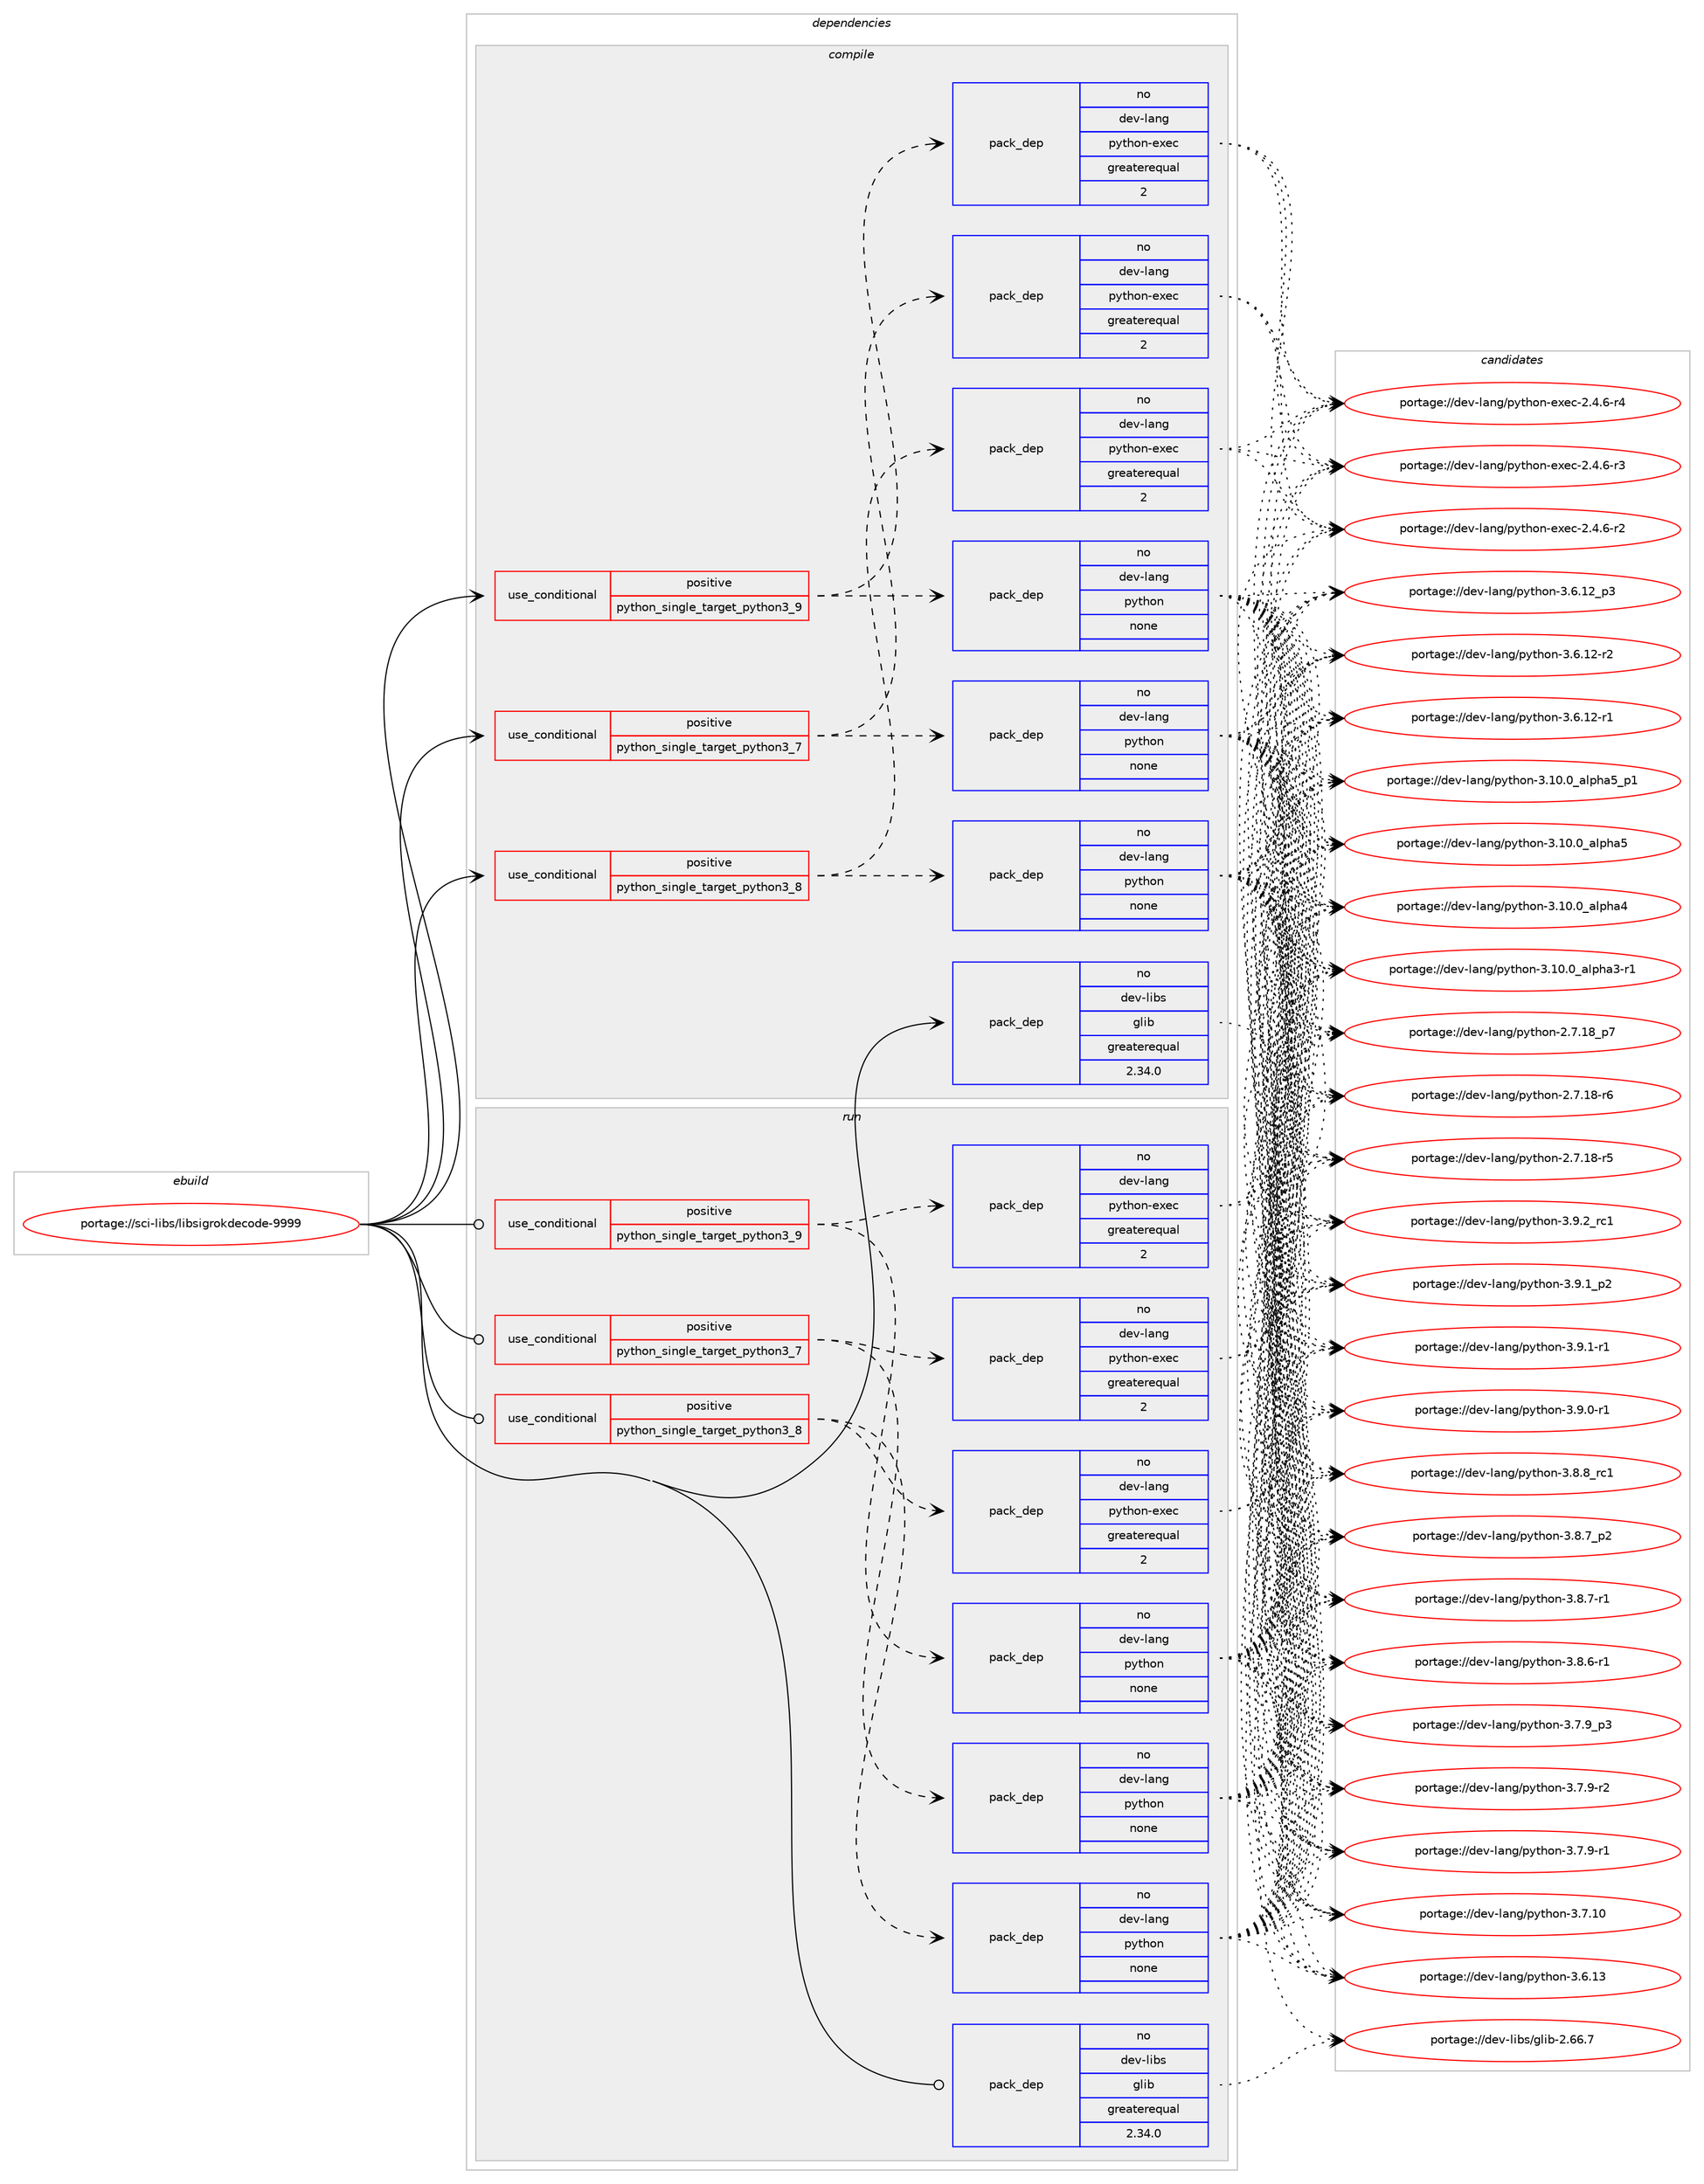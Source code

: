 digraph prolog {

# *************
# Graph options
# *************

newrank=true;
concentrate=true;
compound=true;
graph [rankdir=LR,fontname=Helvetica,fontsize=10,ranksep=1.5];#, ranksep=2.5, nodesep=0.2];
edge  [arrowhead=vee];
node  [fontname=Helvetica,fontsize=10];

# **********
# The ebuild
# **********

subgraph cluster_leftcol {
color=gray;
rank=same;
label=<<i>ebuild</i>>;
id [label="portage://sci-libs/libsigrokdecode-9999", color=red, width=4, href="../sci-libs/libsigrokdecode-9999.svg"];
}

# ****************
# The dependencies
# ****************

subgraph cluster_midcol {
color=gray;
label=<<i>dependencies</i>>;
subgraph cluster_compile {
fillcolor="#eeeeee";
style=filled;
label=<<i>compile</i>>;
subgraph cond2497 {
dependency9117 [label=<<TABLE BORDER="0" CELLBORDER="1" CELLSPACING="0" CELLPADDING="4"><TR><TD ROWSPAN="3" CELLPADDING="10">use_conditional</TD></TR><TR><TD>positive</TD></TR><TR><TD>python_single_target_python3_7</TD></TR></TABLE>>, shape=none, color=red];
subgraph pack6534 {
dependency9118 [label=<<TABLE BORDER="0" CELLBORDER="1" CELLSPACING="0" CELLPADDING="4" WIDTH="220"><TR><TD ROWSPAN="6" CELLPADDING="30">pack_dep</TD></TR><TR><TD WIDTH="110">no</TD></TR><TR><TD>dev-lang</TD></TR><TR><TD>python</TD></TR><TR><TD>none</TD></TR><TR><TD></TD></TR></TABLE>>, shape=none, color=blue];
}
dependency9117:e -> dependency9118:w [weight=20,style="dashed",arrowhead="vee"];
subgraph pack6535 {
dependency9119 [label=<<TABLE BORDER="0" CELLBORDER="1" CELLSPACING="0" CELLPADDING="4" WIDTH="220"><TR><TD ROWSPAN="6" CELLPADDING="30">pack_dep</TD></TR><TR><TD WIDTH="110">no</TD></TR><TR><TD>dev-lang</TD></TR><TR><TD>python-exec</TD></TR><TR><TD>greaterequal</TD></TR><TR><TD>2</TD></TR></TABLE>>, shape=none, color=blue];
}
dependency9117:e -> dependency9119:w [weight=20,style="dashed",arrowhead="vee"];
}
id:e -> dependency9117:w [weight=20,style="solid",arrowhead="vee"];
subgraph cond2498 {
dependency9120 [label=<<TABLE BORDER="0" CELLBORDER="1" CELLSPACING="0" CELLPADDING="4"><TR><TD ROWSPAN="3" CELLPADDING="10">use_conditional</TD></TR><TR><TD>positive</TD></TR><TR><TD>python_single_target_python3_8</TD></TR></TABLE>>, shape=none, color=red];
subgraph pack6536 {
dependency9121 [label=<<TABLE BORDER="0" CELLBORDER="1" CELLSPACING="0" CELLPADDING="4" WIDTH="220"><TR><TD ROWSPAN="6" CELLPADDING="30">pack_dep</TD></TR><TR><TD WIDTH="110">no</TD></TR><TR><TD>dev-lang</TD></TR><TR><TD>python</TD></TR><TR><TD>none</TD></TR><TR><TD></TD></TR></TABLE>>, shape=none, color=blue];
}
dependency9120:e -> dependency9121:w [weight=20,style="dashed",arrowhead="vee"];
subgraph pack6537 {
dependency9122 [label=<<TABLE BORDER="0" CELLBORDER="1" CELLSPACING="0" CELLPADDING="4" WIDTH="220"><TR><TD ROWSPAN="6" CELLPADDING="30">pack_dep</TD></TR><TR><TD WIDTH="110">no</TD></TR><TR><TD>dev-lang</TD></TR><TR><TD>python-exec</TD></TR><TR><TD>greaterequal</TD></TR><TR><TD>2</TD></TR></TABLE>>, shape=none, color=blue];
}
dependency9120:e -> dependency9122:w [weight=20,style="dashed",arrowhead="vee"];
}
id:e -> dependency9120:w [weight=20,style="solid",arrowhead="vee"];
subgraph cond2499 {
dependency9123 [label=<<TABLE BORDER="0" CELLBORDER="1" CELLSPACING="0" CELLPADDING="4"><TR><TD ROWSPAN="3" CELLPADDING="10">use_conditional</TD></TR><TR><TD>positive</TD></TR><TR><TD>python_single_target_python3_9</TD></TR></TABLE>>, shape=none, color=red];
subgraph pack6538 {
dependency9124 [label=<<TABLE BORDER="0" CELLBORDER="1" CELLSPACING="0" CELLPADDING="4" WIDTH="220"><TR><TD ROWSPAN="6" CELLPADDING="30">pack_dep</TD></TR><TR><TD WIDTH="110">no</TD></TR><TR><TD>dev-lang</TD></TR><TR><TD>python</TD></TR><TR><TD>none</TD></TR><TR><TD></TD></TR></TABLE>>, shape=none, color=blue];
}
dependency9123:e -> dependency9124:w [weight=20,style="dashed",arrowhead="vee"];
subgraph pack6539 {
dependency9125 [label=<<TABLE BORDER="0" CELLBORDER="1" CELLSPACING="0" CELLPADDING="4" WIDTH="220"><TR><TD ROWSPAN="6" CELLPADDING="30">pack_dep</TD></TR><TR><TD WIDTH="110">no</TD></TR><TR><TD>dev-lang</TD></TR><TR><TD>python-exec</TD></TR><TR><TD>greaterequal</TD></TR><TR><TD>2</TD></TR></TABLE>>, shape=none, color=blue];
}
dependency9123:e -> dependency9125:w [weight=20,style="dashed",arrowhead="vee"];
}
id:e -> dependency9123:w [weight=20,style="solid",arrowhead="vee"];
subgraph pack6540 {
dependency9126 [label=<<TABLE BORDER="0" CELLBORDER="1" CELLSPACING="0" CELLPADDING="4" WIDTH="220"><TR><TD ROWSPAN="6" CELLPADDING="30">pack_dep</TD></TR><TR><TD WIDTH="110">no</TD></TR><TR><TD>dev-libs</TD></TR><TR><TD>glib</TD></TR><TR><TD>greaterequal</TD></TR><TR><TD>2.34.0</TD></TR></TABLE>>, shape=none, color=blue];
}
id:e -> dependency9126:w [weight=20,style="solid",arrowhead="vee"];
}
subgraph cluster_compileandrun {
fillcolor="#eeeeee";
style=filled;
label=<<i>compile and run</i>>;
}
subgraph cluster_run {
fillcolor="#eeeeee";
style=filled;
label=<<i>run</i>>;
subgraph cond2500 {
dependency9127 [label=<<TABLE BORDER="0" CELLBORDER="1" CELLSPACING="0" CELLPADDING="4"><TR><TD ROWSPAN="3" CELLPADDING="10">use_conditional</TD></TR><TR><TD>positive</TD></TR><TR><TD>python_single_target_python3_7</TD></TR></TABLE>>, shape=none, color=red];
subgraph pack6541 {
dependency9128 [label=<<TABLE BORDER="0" CELLBORDER="1" CELLSPACING="0" CELLPADDING="4" WIDTH="220"><TR><TD ROWSPAN="6" CELLPADDING="30">pack_dep</TD></TR><TR><TD WIDTH="110">no</TD></TR><TR><TD>dev-lang</TD></TR><TR><TD>python</TD></TR><TR><TD>none</TD></TR><TR><TD></TD></TR></TABLE>>, shape=none, color=blue];
}
dependency9127:e -> dependency9128:w [weight=20,style="dashed",arrowhead="vee"];
subgraph pack6542 {
dependency9129 [label=<<TABLE BORDER="0" CELLBORDER="1" CELLSPACING="0" CELLPADDING="4" WIDTH="220"><TR><TD ROWSPAN="6" CELLPADDING="30">pack_dep</TD></TR><TR><TD WIDTH="110">no</TD></TR><TR><TD>dev-lang</TD></TR><TR><TD>python-exec</TD></TR><TR><TD>greaterequal</TD></TR><TR><TD>2</TD></TR></TABLE>>, shape=none, color=blue];
}
dependency9127:e -> dependency9129:w [weight=20,style="dashed",arrowhead="vee"];
}
id:e -> dependency9127:w [weight=20,style="solid",arrowhead="odot"];
subgraph cond2501 {
dependency9130 [label=<<TABLE BORDER="0" CELLBORDER="1" CELLSPACING="0" CELLPADDING="4"><TR><TD ROWSPAN="3" CELLPADDING="10">use_conditional</TD></TR><TR><TD>positive</TD></TR><TR><TD>python_single_target_python3_8</TD></TR></TABLE>>, shape=none, color=red];
subgraph pack6543 {
dependency9131 [label=<<TABLE BORDER="0" CELLBORDER="1" CELLSPACING="0" CELLPADDING="4" WIDTH="220"><TR><TD ROWSPAN="6" CELLPADDING="30">pack_dep</TD></TR><TR><TD WIDTH="110">no</TD></TR><TR><TD>dev-lang</TD></TR><TR><TD>python</TD></TR><TR><TD>none</TD></TR><TR><TD></TD></TR></TABLE>>, shape=none, color=blue];
}
dependency9130:e -> dependency9131:w [weight=20,style="dashed",arrowhead="vee"];
subgraph pack6544 {
dependency9132 [label=<<TABLE BORDER="0" CELLBORDER="1" CELLSPACING="0" CELLPADDING="4" WIDTH="220"><TR><TD ROWSPAN="6" CELLPADDING="30">pack_dep</TD></TR><TR><TD WIDTH="110">no</TD></TR><TR><TD>dev-lang</TD></TR><TR><TD>python-exec</TD></TR><TR><TD>greaterequal</TD></TR><TR><TD>2</TD></TR></TABLE>>, shape=none, color=blue];
}
dependency9130:e -> dependency9132:w [weight=20,style="dashed",arrowhead="vee"];
}
id:e -> dependency9130:w [weight=20,style="solid",arrowhead="odot"];
subgraph cond2502 {
dependency9133 [label=<<TABLE BORDER="0" CELLBORDER="1" CELLSPACING="0" CELLPADDING="4"><TR><TD ROWSPAN="3" CELLPADDING="10">use_conditional</TD></TR><TR><TD>positive</TD></TR><TR><TD>python_single_target_python3_9</TD></TR></TABLE>>, shape=none, color=red];
subgraph pack6545 {
dependency9134 [label=<<TABLE BORDER="0" CELLBORDER="1" CELLSPACING="0" CELLPADDING="4" WIDTH="220"><TR><TD ROWSPAN="6" CELLPADDING="30">pack_dep</TD></TR><TR><TD WIDTH="110">no</TD></TR><TR><TD>dev-lang</TD></TR><TR><TD>python</TD></TR><TR><TD>none</TD></TR><TR><TD></TD></TR></TABLE>>, shape=none, color=blue];
}
dependency9133:e -> dependency9134:w [weight=20,style="dashed",arrowhead="vee"];
subgraph pack6546 {
dependency9135 [label=<<TABLE BORDER="0" CELLBORDER="1" CELLSPACING="0" CELLPADDING="4" WIDTH="220"><TR><TD ROWSPAN="6" CELLPADDING="30">pack_dep</TD></TR><TR><TD WIDTH="110">no</TD></TR><TR><TD>dev-lang</TD></TR><TR><TD>python-exec</TD></TR><TR><TD>greaterequal</TD></TR><TR><TD>2</TD></TR></TABLE>>, shape=none, color=blue];
}
dependency9133:e -> dependency9135:w [weight=20,style="dashed",arrowhead="vee"];
}
id:e -> dependency9133:w [weight=20,style="solid",arrowhead="odot"];
subgraph pack6547 {
dependency9136 [label=<<TABLE BORDER="0" CELLBORDER="1" CELLSPACING="0" CELLPADDING="4" WIDTH="220"><TR><TD ROWSPAN="6" CELLPADDING="30">pack_dep</TD></TR><TR><TD WIDTH="110">no</TD></TR><TR><TD>dev-libs</TD></TR><TR><TD>glib</TD></TR><TR><TD>greaterequal</TD></TR><TR><TD>2.34.0</TD></TR></TABLE>>, shape=none, color=blue];
}
id:e -> dependency9136:w [weight=20,style="solid",arrowhead="odot"];
}
}

# **************
# The candidates
# **************

subgraph cluster_choices {
rank=same;
color=gray;
label=<<i>candidates</i>>;

subgraph choice6534 {
color=black;
nodesep=1;
choice100101118451089711010347112121116104111110455146574650951149949 [label="portage://dev-lang/python-3.9.2_rc1", color=red, width=4,href="../dev-lang/python-3.9.2_rc1.svg"];
choice1001011184510897110103471121211161041111104551465746499511250 [label="portage://dev-lang/python-3.9.1_p2", color=red, width=4,href="../dev-lang/python-3.9.1_p2.svg"];
choice1001011184510897110103471121211161041111104551465746494511449 [label="portage://dev-lang/python-3.9.1-r1", color=red, width=4,href="../dev-lang/python-3.9.1-r1.svg"];
choice1001011184510897110103471121211161041111104551465746484511449 [label="portage://dev-lang/python-3.9.0-r1", color=red, width=4,href="../dev-lang/python-3.9.0-r1.svg"];
choice100101118451089711010347112121116104111110455146564656951149949 [label="portage://dev-lang/python-3.8.8_rc1", color=red, width=4,href="../dev-lang/python-3.8.8_rc1.svg"];
choice1001011184510897110103471121211161041111104551465646559511250 [label="portage://dev-lang/python-3.8.7_p2", color=red, width=4,href="../dev-lang/python-3.8.7_p2.svg"];
choice1001011184510897110103471121211161041111104551465646554511449 [label="portage://dev-lang/python-3.8.7-r1", color=red, width=4,href="../dev-lang/python-3.8.7-r1.svg"];
choice1001011184510897110103471121211161041111104551465646544511449 [label="portage://dev-lang/python-3.8.6-r1", color=red, width=4,href="../dev-lang/python-3.8.6-r1.svg"];
choice1001011184510897110103471121211161041111104551465546579511251 [label="portage://dev-lang/python-3.7.9_p3", color=red, width=4,href="../dev-lang/python-3.7.9_p3.svg"];
choice1001011184510897110103471121211161041111104551465546574511450 [label="portage://dev-lang/python-3.7.9-r2", color=red, width=4,href="../dev-lang/python-3.7.9-r2.svg"];
choice1001011184510897110103471121211161041111104551465546574511449 [label="portage://dev-lang/python-3.7.9-r1", color=red, width=4,href="../dev-lang/python-3.7.9-r1.svg"];
choice10010111845108971101034711212111610411111045514655464948 [label="portage://dev-lang/python-3.7.10", color=red, width=4,href="../dev-lang/python-3.7.10.svg"];
choice10010111845108971101034711212111610411111045514654464951 [label="portage://dev-lang/python-3.6.13", color=red, width=4,href="../dev-lang/python-3.6.13.svg"];
choice100101118451089711010347112121116104111110455146544649509511251 [label="portage://dev-lang/python-3.6.12_p3", color=red, width=4,href="../dev-lang/python-3.6.12_p3.svg"];
choice100101118451089711010347112121116104111110455146544649504511450 [label="portage://dev-lang/python-3.6.12-r2", color=red, width=4,href="../dev-lang/python-3.6.12-r2.svg"];
choice100101118451089711010347112121116104111110455146544649504511449 [label="portage://dev-lang/python-3.6.12-r1", color=red, width=4,href="../dev-lang/python-3.6.12-r1.svg"];
choice10010111845108971101034711212111610411111045514649484648959710811210497539511249 [label="portage://dev-lang/python-3.10.0_alpha5_p1", color=red, width=4,href="../dev-lang/python-3.10.0_alpha5_p1.svg"];
choice1001011184510897110103471121211161041111104551464948464895971081121049753 [label="portage://dev-lang/python-3.10.0_alpha5", color=red, width=4,href="../dev-lang/python-3.10.0_alpha5.svg"];
choice1001011184510897110103471121211161041111104551464948464895971081121049752 [label="portage://dev-lang/python-3.10.0_alpha4", color=red, width=4,href="../dev-lang/python-3.10.0_alpha4.svg"];
choice10010111845108971101034711212111610411111045514649484648959710811210497514511449 [label="portage://dev-lang/python-3.10.0_alpha3-r1", color=red, width=4,href="../dev-lang/python-3.10.0_alpha3-r1.svg"];
choice100101118451089711010347112121116104111110455046554649569511255 [label="portage://dev-lang/python-2.7.18_p7", color=red, width=4,href="../dev-lang/python-2.7.18_p7.svg"];
choice100101118451089711010347112121116104111110455046554649564511454 [label="portage://dev-lang/python-2.7.18-r6", color=red, width=4,href="../dev-lang/python-2.7.18-r6.svg"];
choice100101118451089711010347112121116104111110455046554649564511453 [label="portage://dev-lang/python-2.7.18-r5", color=red, width=4,href="../dev-lang/python-2.7.18-r5.svg"];
dependency9118:e -> choice100101118451089711010347112121116104111110455146574650951149949:w [style=dotted,weight="100"];
dependency9118:e -> choice1001011184510897110103471121211161041111104551465746499511250:w [style=dotted,weight="100"];
dependency9118:e -> choice1001011184510897110103471121211161041111104551465746494511449:w [style=dotted,weight="100"];
dependency9118:e -> choice1001011184510897110103471121211161041111104551465746484511449:w [style=dotted,weight="100"];
dependency9118:e -> choice100101118451089711010347112121116104111110455146564656951149949:w [style=dotted,weight="100"];
dependency9118:e -> choice1001011184510897110103471121211161041111104551465646559511250:w [style=dotted,weight="100"];
dependency9118:e -> choice1001011184510897110103471121211161041111104551465646554511449:w [style=dotted,weight="100"];
dependency9118:e -> choice1001011184510897110103471121211161041111104551465646544511449:w [style=dotted,weight="100"];
dependency9118:e -> choice1001011184510897110103471121211161041111104551465546579511251:w [style=dotted,weight="100"];
dependency9118:e -> choice1001011184510897110103471121211161041111104551465546574511450:w [style=dotted,weight="100"];
dependency9118:e -> choice1001011184510897110103471121211161041111104551465546574511449:w [style=dotted,weight="100"];
dependency9118:e -> choice10010111845108971101034711212111610411111045514655464948:w [style=dotted,weight="100"];
dependency9118:e -> choice10010111845108971101034711212111610411111045514654464951:w [style=dotted,weight="100"];
dependency9118:e -> choice100101118451089711010347112121116104111110455146544649509511251:w [style=dotted,weight="100"];
dependency9118:e -> choice100101118451089711010347112121116104111110455146544649504511450:w [style=dotted,weight="100"];
dependency9118:e -> choice100101118451089711010347112121116104111110455146544649504511449:w [style=dotted,weight="100"];
dependency9118:e -> choice10010111845108971101034711212111610411111045514649484648959710811210497539511249:w [style=dotted,weight="100"];
dependency9118:e -> choice1001011184510897110103471121211161041111104551464948464895971081121049753:w [style=dotted,weight="100"];
dependency9118:e -> choice1001011184510897110103471121211161041111104551464948464895971081121049752:w [style=dotted,weight="100"];
dependency9118:e -> choice10010111845108971101034711212111610411111045514649484648959710811210497514511449:w [style=dotted,weight="100"];
dependency9118:e -> choice100101118451089711010347112121116104111110455046554649569511255:w [style=dotted,weight="100"];
dependency9118:e -> choice100101118451089711010347112121116104111110455046554649564511454:w [style=dotted,weight="100"];
dependency9118:e -> choice100101118451089711010347112121116104111110455046554649564511453:w [style=dotted,weight="100"];
}
subgraph choice6535 {
color=black;
nodesep=1;
choice10010111845108971101034711212111610411111045101120101994550465246544511452 [label="portage://dev-lang/python-exec-2.4.6-r4", color=red, width=4,href="../dev-lang/python-exec-2.4.6-r4.svg"];
choice10010111845108971101034711212111610411111045101120101994550465246544511451 [label="portage://dev-lang/python-exec-2.4.6-r3", color=red, width=4,href="../dev-lang/python-exec-2.4.6-r3.svg"];
choice10010111845108971101034711212111610411111045101120101994550465246544511450 [label="portage://dev-lang/python-exec-2.4.6-r2", color=red, width=4,href="../dev-lang/python-exec-2.4.6-r2.svg"];
dependency9119:e -> choice10010111845108971101034711212111610411111045101120101994550465246544511452:w [style=dotted,weight="100"];
dependency9119:e -> choice10010111845108971101034711212111610411111045101120101994550465246544511451:w [style=dotted,weight="100"];
dependency9119:e -> choice10010111845108971101034711212111610411111045101120101994550465246544511450:w [style=dotted,weight="100"];
}
subgraph choice6536 {
color=black;
nodesep=1;
choice100101118451089711010347112121116104111110455146574650951149949 [label="portage://dev-lang/python-3.9.2_rc1", color=red, width=4,href="../dev-lang/python-3.9.2_rc1.svg"];
choice1001011184510897110103471121211161041111104551465746499511250 [label="portage://dev-lang/python-3.9.1_p2", color=red, width=4,href="../dev-lang/python-3.9.1_p2.svg"];
choice1001011184510897110103471121211161041111104551465746494511449 [label="portage://dev-lang/python-3.9.1-r1", color=red, width=4,href="../dev-lang/python-3.9.1-r1.svg"];
choice1001011184510897110103471121211161041111104551465746484511449 [label="portage://dev-lang/python-3.9.0-r1", color=red, width=4,href="../dev-lang/python-3.9.0-r1.svg"];
choice100101118451089711010347112121116104111110455146564656951149949 [label="portage://dev-lang/python-3.8.8_rc1", color=red, width=4,href="../dev-lang/python-3.8.8_rc1.svg"];
choice1001011184510897110103471121211161041111104551465646559511250 [label="portage://dev-lang/python-3.8.7_p2", color=red, width=4,href="../dev-lang/python-3.8.7_p2.svg"];
choice1001011184510897110103471121211161041111104551465646554511449 [label="portage://dev-lang/python-3.8.7-r1", color=red, width=4,href="../dev-lang/python-3.8.7-r1.svg"];
choice1001011184510897110103471121211161041111104551465646544511449 [label="portage://dev-lang/python-3.8.6-r1", color=red, width=4,href="../dev-lang/python-3.8.6-r1.svg"];
choice1001011184510897110103471121211161041111104551465546579511251 [label="portage://dev-lang/python-3.7.9_p3", color=red, width=4,href="../dev-lang/python-3.7.9_p3.svg"];
choice1001011184510897110103471121211161041111104551465546574511450 [label="portage://dev-lang/python-3.7.9-r2", color=red, width=4,href="../dev-lang/python-3.7.9-r2.svg"];
choice1001011184510897110103471121211161041111104551465546574511449 [label="portage://dev-lang/python-3.7.9-r1", color=red, width=4,href="../dev-lang/python-3.7.9-r1.svg"];
choice10010111845108971101034711212111610411111045514655464948 [label="portage://dev-lang/python-3.7.10", color=red, width=4,href="../dev-lang/python-3.7.10.svg"];
choice10010111845108971101034711212111610411111045514654464951 [label="portage://dev-lang/python-3.6.13", color=red, width=4,href="../dev-lang/python-3.6.13.svg"];
choice100101118451089711010347112121116104111110455146544649509511251 [label="portage://dev-lang/python-3.6.12_p3", color=red, width=4,href="../dev-lang/python-3.6.12_p3.svg"];
choice100101118451089711010347112121116104111110455146544649504511450 [label="portage://dev-lang/python-3.6.12-r2", color=red, width=4,href="../dev-lang/python-3.6.12-r2.svg"];
choice100101118451089711010347112121116104111110455146544649504511449 [label="portage://dev-lang/python-3.6.12-r1", color=red, width=4,href="../dev-lang/python-3.6.12-r1.svg"];
choice10010111845108971101034711212111610411111045514649484648959710811210497539511249 [label="portage://dev-lang/python-3.10.0_alpha5_p1", color=red, width=4,href="../dev-lang/python-3.10.0_alpha5_p1.svg"];
choice1001011184510897110103471121211161041111104551464948464895971081121049753 [label="portage://dev-lang/python-3.10.0_alpha5", color=red, width=4,href="../dev-lang/python-3.10.0_alpha5.svg"];
choice1001011184510897110103471121211161041111104551464948464895971081121049752 [label="portage://dev-lang/python-3.10.0_alpha4", color=red, width=4,href="../dev-lang/python-3.10.0_alpha4.svg"];
choice10010111845108971101034711212111610411111045514649484648959710811210497514511449 [label="portage://dev-lang/python-3.10.0_alpha3-r1", color=red, width=4,href="../dev-lang/python-3.10.0_alpha3-r1.svg"];
choice100101118451089711010347112121116104111110455046554649569511255 [label="portage://dev-lang/python-2.7.18_p7", color=red, width=4,href="../dev-lang/python-2.7.18_p7.svg"];
choice100101118451089711010347112121116104111110455046554649564511454 [label="portage://dev-lang/python-2.7.18-r6", color=red, width=4,href="../dev-lang/python-2.7.18-r6.svg"];
choice100101118451089711010347112121116104111110455046554649564511453 [label="portage://dev-lang/python-2.7.18-r5", color=red, width=4,href="../dev-lang/python-2.7.18-r5.svg"];
dependency9121:e -> choice100101118451089711010347112121116104111110455146574650951149949:w [style=dotted,weight="100"];
dependency9121:e -> choice1001011184510897110103471121211161041111104551465746499511250:w [style=dotted,weight="100"];
dependency9121:e -> choice1001011184510897110103471121211161041111104551465746494511449:w [style=dotted,weight="100"];
dependency9121:e -> choice1001011184510897110103471121211161041111104551465746484511449:w [style=dotted,weight="100"];
dependency9121:e -> choice100101118451089711010347112121116104111110455146564656951149949:w [style=dotted,weight="100"];
dependency9121:e -> choice1001011184510897110103471121211161041111104551465646559511250:w [style=dotted,weight="100"];
dependency9121:e -> choice1001011184510897110103471121211161041111104551465646554511449:w [style=dotted,weight="100"];
dependency9121:e -> choice1001011184510897110103471121211161041111104551465646544511449:w [style=dotted,weight="100"];
dependency9121:e -> choice1001011184510897110103471121211161041111104551465546579511251:w [style=dotted,weight="100"];
dependency9121:e -> choice1001011184510897110103471121211161041111104551465546574511450:w [style=dotted,weight="100"];
dependency9121:e -> choice1001011184510897110103471121211161041111104551465546574511449:w [style=dotted,weight="100"];
dependency9121:e -> choice10010111845108971101034711212111610411111045514655464948:w [style=dotted,weight="100"];
dependency9121:e -> choice10010111845108971101034711212111610411111045514654464951:w [style=dotted,weight="100"];
dependency9121:e -> choice100101118451089711010347112121116104111110455146544649509511251:w [style=dotted,weight="100"];
dependency9121:e -> choice100101118451089711010347112121116104111110455146544649504511450:w [style=dotted,weight="100"];
dependency9121:e -> choice100101118451089711010347112121116104111110455146544649504511449:w [style=dotted,weight="100"];
dependency9121:e -> choice10010111845108971101034711212111610411111045514649484648959710811210497539511249:w [style=dotted,weight="100"];
dependency9121:e -> choice1001011184510897110103471121211161041111104551464948464895971081121049753:w [style=dotted,weight="100"];
dependency9121:e -> choice1001011184510897110103471121211161041111104551464948464895971081121049752:w [style=dotted,weight="100"];
dependency9121:e -> choice10010111845108971101034711212111610411111045514649484648959710811210497514511449:w [style=dotted,weight="100"];
dependency9121:e -> choice100101118451089711010347112121116104111110455046554649569511255:w [style=dotted,weight="100"];
dependency9121:e -> choice100101118451089711010347112121116104111110455046554649564511454:w [style=dotted,weight="100"];
dependency9121:e -> choice100101118451089711010347112121116104111110455046554649564511453:w [style=dotted,weight="100"];
}
subgraph choice6537 {
color=black;
nodesep=1;
choice10010111845108971101034711212111610411111045101120101994550465246544511452 [label="portage://dev-lang/python-exec-2.4.6-r4", color=red, width=4,href="../dev-lang/python-exec-2.4.6-r4.svg"];
choice10010111845108971101034711212111610411111045101120101994550465246544511451 [label="portage://dev-lang/python-exec-2.4.6-r3", color=red, width=4,href="../dev-lang/python-exec-2.4.6-r3.svg"];
choice10010111845108971101034711212111610411111045101120101994550465246544511450 [label="portage://dev-lang/python-exec-2.4.6-r2", color=red, width=4,href="../dev-lang/python-exec-2.4.6-r2.svg"];
dependency9122:e -> choice10010111845108971101034711212111610411111045101120101994550465246544511452:w [style=dotted,weight="100"];
dependency9122:e -> choice10010111845108971101034711212111610411111045101120101994550465246544511451:w [style=dotted,weight="100"];
dependency9122:e -> choice10010111845108971101034711212111610411111045101120101994550465246544511450:w [style=dotted,weight="100"];
}
subgraph choice6538 {
color=black;
nodesep=1;
choice100101118451089711010347112121116104111110455146574650951149949 [label="portage://dev-lang/python-3.9.2_rc1", color=red, width=4,href="../dev-lang/python-3.9.2_rc1.svg"];
choice1001011184510897110103471121211161041111104551465746499511250 [label="portage://dev-lang/python-3.9.1_p2", color=red, width=4,href="../dev-lang/python-3.9.1_p2.svg"];
choice1001011184510897110103471121211161041111104551465746494511449 [label="portage://dev-lang/python-3.9.1-r1", color=red, width=4,href="../dev-lang/python-3.9.1-r1.svg"];
choice1001011184510897110103471121211161041111104551465746484511449 [label="portage://dev-lang/python-3.9.0-r1", color=red, width=4,href="../dev-lang/python-3.9.0-r1.svg"];
choice100101118451089711010347112121116104111110455146564656951149949 [label="portage://dev-lang/python-3.8.8_rc1", color=red, width=4,href="../dev-lang/python-3.8.8_rc1.svg"];
choice1001011184510897110103471121211161041111104551465646559511250 [label="portage://dev-lang/python-3.8.7_p2", color=red, width=4,href="../dev-lang/python-3.8.7_p2.svg"];
choice1001011184510897110103471121211161041111104551465646554511449 [label="portage://dev-lang/python-3.8.7-r1", color=red, width=4,href="../dev-lang/python-3.8.7-r1.svg"];
choice1001011184510897110103471121211161041111104551465646544511449 [label="portage://dev-lang/python-3.8.6-r1", color=red, width=4,href="../dev-lang/python-3.8.6-r1.svg"];
choice1001011184510897110103471121211161041111104551465546579511251 [label="portage://dev-lang/python-3.7.9_p3", color=red, width=4,href="../dev-lang/python-3.7.9_p3.svg"];
choice1001011184510897110103471121211161041111104551465546574511450 [label="portage://dev-lang/python-3.7.9-r2", color=red, width=4,href="../dev-lang/python-3.7.9-r2.svg"];
choice1001011184510897110103471121211161041111104551465546574511449 [label="portage://dev-lang/python-3.7.9-r1", color=red, width=4,href="../dev-lang/python-3.7.9-r1.svg"];
choice10010111845108971101034711212111610411111045514655464948 [label="portage://dev-lang/python-3.7.10", color=red, width=4,href="../dev-lang/python-3.7.10.svg"];
choice10010111845108971101034711212111610411111045514654464951 [label="portage://dev-lang/python-3.6.13", color=red, width=4,href="../dev-lang/python-3.6.13.svg"];
choice100101118451089711010347112121116104111110455146544649509511251 [label="portage://dev-lang/python-3.6.12_p3", color=red, width=4,href="../dev-lang/python-3.6.12_p3.svg"];
choice100101118451089711010347112121116104111110455146544649504511450 [label="portage://dev-lang/python-3.6.12-r2", color=red, width=4,href="../dev-lang/python-3.6.12-r2.svg"];
choice100101118451089711010347112121116104111110455146544649504511449 [label="portage://dev-lang/python-3.6.12-r1", color=red, width=4,href="../dev-lang/python-3.6.12-r1.svg"];
choice10010111845108971101034711212111610411111045514649484648959710811210497539511249 [label="portage://dev-lang/python-3.10.0_alpha5_p1", color=red, width=4,href="../dev-lang/python-3.10.0_alpha5_p1.svg"];
choice1001011184510897110103471121211161041111104551464948464895971081121049753 [label="portage://dev-lang/python-3.10.0_alpha5", color=red, width=4,href="../dev-lang/python-3.10.0_alpha5.svg"];
choice1001011184510897110103471121211161041111104551464948464895971081121049752 [label="portage://dev-lang/python-3.10.0_alpha4", color=red, width=4,href="../dev-lang/python-3.10.0_alpha4.svg"];
choice10010111845108971101034711212111610411111045514649484648959710811210497514511449 [label="portage://dev-lang/python-3.10.0_alpha3-r1", color=red, width=4,href="../dev-lang/python-3.10.0_alpha3-r1.svg"];
choice100101118451089711010347112121116104111110455046554649569511255 [label="portage://dev-lang/python-2.7.18_p7", color=red, width=4,href="../dev-lang/python-2.7.18_p7.svg"];
choice100101118451089711010347112121116104111110455046554649564511454 [label="portage://dev-lang/python-2.7.18-r6", color=red, width=4,href="../dev-lang/python-2.7.18-r6.svg"];
choice100101118451089711010347112121116104111110455046554649564511453 [label="portage://dev-lang/python-2.7.18-r5", color=red, width=4,href="../dev-lang/python-2.7.18-r5.svg"];
dependency9124:e -> choice100101118451089711010347112121116104111110455146574650951149949:w [style=dotted,weight="100"];
dependency9124:e -> choice1001011184510897110103471121211161041111104551465746499511250:w [style=dotted,weight="100"];
dependency9124:e -> choice1001011184510897110103471121211161041111104551465746494511449:w [style=dotted,weight="100"];
dependency9124:e -> choice1001011184510897110103471121211161041111104551465746484511449:w [style=dotted,weight="100"];
dependency9124:e -> choice100101118451089711010347112121116104111110455146564656951149949:w [style=dotted,weight="100"];
dependency9124:e -> choice1001011184510897110103471121211161041111104551465646559511250:w [style=dotted,weight="100"];
dependency9124:e -> choice1001011184510897110103471121211161041111104551465646554511449:w [style=dotted,weight="100"];
dependency9124:e -> choice1001011184510897110103471121211161041111104551465646544511449:w [style=dotted,weight="100"];
dependency9124:e -> choice1001011184510897110103471121211161041111104551465546579511251:w [style=dotted,weight="100"];
dependency9124:e -> choice1001011184510897110103471121211161041111104551465546574511450:w [style=dotted,weight="100"];
dependency9124:e -> choice1001011184510897110103471121211161041111104551465546574511449:w [style=dotted,weight="100"];
dependency9124:e -> choice10010111845108971101034711212111610411111045514655464948:w [style=dotted,weight="100"];
dependency9124:e -> choice10010111845108971101034711212111610411111045514654464951:w [style=dotted,weight="100"];
dependency9124:e -> choice100101118451089711010347112121116104111110455146544649509511251:w [style=dotted,weight="100"];
dependency9124:e -> choice100101118451089711010347112121116104111110455146544649504511450:w [style=dotted,weight="100"];
dependency9124:e -> choice100101118451089711010347112121116104111110455146544649504511449:w [style=dotted,weight="100"];
dependency9124:e -> choice10010111845108971101034711212111610411111045514649484648959710811210497539511249:w [style=dotted,weight="100"];
dependency9124:e -> choice1001011184510897110103471121211161041111104551464948464895971081121049753:w [style=dotted,weight="100"];
dependency9124:e -> choice1001011184510897110103471121211161041111104551464948464895971081121049752:w [style=dotted,weight="100"];
dependency9124:e -> choice10010111845108971101034711212111610411111045514649484648959710811210497514511449:w [style=dotted,weight="100"];
dependency9124:e -> choice100101118451089711010347112121116104111110455046554649569511255:w [style=dotted,weight="100"];
dependency9124:e -> choice100101118451089711010347112121116104111110455046554649564511454:w [style=dotted,weight="100"];
dependency9124:e -> choice100101118451089711010347112121116104111110455046554649564511453:w [style=dotted,weight="100"];
}
subgraph choice6539 {
color=black;
nodesep=1;
choice10010111845108971101034711212111610411111045101120101994550465246544511452 [label="portage://dev-lang/python-exec-2.4.6-r4", color=red, width=4,href="../dev-lang/python-exec-2.4.6-r4.svg"];
choice10010111845108971101034711212111610411111045101120101994550465246544511451 [label="portage://dev-lang/python-exec-2.4.6-r3", color=red, width=4,href="../dev-lang/python-exec-2.4.6-r3.svg"];
choice10010111845108971101034711212111610411111045101120101994550465246544511450 [label="portage://dev-lang/python-exec-2.4.6-r2", color=red, width=4,href="../dev-lang/python-exec-2.4.6-r2.svg"];
dependency9125:e -> choice10010111845108971101034711212111610411111045101120101994550465246544511452:w [style=dotted,weight="100"];
dependency9125:e -> choice10010111845108971101034711212111610411111045101120101994550465246544511451:w [style=dotted,weight="100"];
dependency9125:e -> choice10010111845108971101034711212111610411111045101120101994550465246544511450:w [style=dotted,weight="100"];
}
subgraph choice6540 {
color=black;
nodesep=1;
choice1001011184510810598115471031081059845504654544655 [label="portage://dev-libs/glib-2.66.7", color=red, width=4,href="../dev-libs/glib-2.66.7.svg"];
dependency9126:e -> choice1001011184510810598115471031081059845504654544655:w [style=dotted,weight="100"];
}
subgraph choice6541 {
color=black;
nodesep=1;
choice100101118451089711010347112121116104111110455146574650951149949 [label="portage://dev-lang/python-3.9.2_rc1", color=red, width=4,href="../dev-lang/python-3.9.2_rc1.svg"];
choice1001011184510897110103471121211161041111104551465746499511250 [label="portage://dev-lang/python-3.9.1_p2", color=red, width=4,href="../dev-lang/python-3.9.1_p2.svg"];
choice1001011184510897110103471121211161041111104551465746494511449 [label="portage://dev-lang/python-3.9.1-r1", color=red, width=4,href="../dev-lang/python-3.9.1-r1.svg"];
choice1001011184510897110103471121211161041111104551465746484511449 [label="portage://dev-lang/python-3.9.0-r1", color=red, width=4,href="../dev-lang/python-3.9.0-r1.svg"];
choice100101118451089711010347112121116104111110455146564656951149949 [label="portage://dev-lang/python-3.8.8_rc1", color=red, width=4,href="../dev-lang/python-3.8.8_rc1.svg"];
choice1001011184510897110103471121211161041111104551465646559511250 [label="portage://dev-lang/python-3.8.7_p2", color=red, width=4,href="../dev-lang/python-3.8.7_p2.svg"];
choice1001011184510897110103471121211161041111104551465646554511449 [label="portage://dev-lang/python-3.8.7-r1", color=red, width=4,href="../dev-lang/python-3.8.7-r1.svg"];
choice1001011184510897110103471121211161041111104551465646544511449 [label="portage://dev-lang/python-3.8.6-r1", color=red, width=4,href="../dev-lang/python-3.8.6-r1.svg"];
choice1001011184510897110103471121211161041111104551465546579511251 [label="portage://dev-lang/python-3.7.9_p3", color=red, width=4,href="../dev-lang/python-3.7.9_p3.svg"];
choice1001011184510897110103471121211161041111104551465546574511450 [label="portage://dev-lang/python-3.7.9-r2", color=red, width=4,href="../dev-lang/python-3.7.9-r2.svg"];
choice1001011184510897110103471121211161041111104551465546574511449 [label="portage://dev-lang/python-3.7.9-r1", color=red, width=4,href="../dev-lang/python-3.7.9-r1.svg"];
choice10010111845108971101034711212111610411111045514655464948 [label="portage://dev-lang/python-3.7.10", color=red, width=4,href="../dev-lang/python-3.7.10.svg"];
choice10010111845108971101034711212111610411111045514654464951 [label="portage://dev-lang/python-3.6.13", color=red, width=4,href="../dev-lang/python-3.6.13.svg"];
choice100101118451089711010347112121116104111110455146544649509511251 [label="portage://dev-lang/python-3.6.12_p3", color=red, width=4,href="../dev-lang/python-3.6.12_p3.svg"];
choice100101118451089711010347112121116104111110455146544649504511450 [label="portage://dev-lang/python-3.6.12-r2", color=red, width=4,href="../dev-lang/python-3.6.12-r2.svg"];
choice100101118451089711010347112121116104111110455146544649504511449 [label="portage://dev-lang/python-3.6.12-r1", color=red, width=4,href="../dev-lang/python-3.6.12-r1.svg"];
choice10010111845108971101034711212111610411111045514649484648959710811210497539511249 [label="portage://dev-lang/python-3.10.0_alpha5_p1", color=red, width=4,href="../dev-lang/python-3.10.0_alpha5_p1.svg"];
choice1001011184510897110103471121211161041111104551464948464895971081121049753 [label="portage://dev-lang/python-3.10.0_alpha5", color=red, width=4,href="../dev-lang/python-3.10.0_alpha5.svg"];
choice1001011184510897110103471121211161041111104551464948464895971081121049752 [label="portage://dev-lang/python-3.10.0_alpha4", color=red, width=4,href="../dev-lang/python-3.10.0_alpha4.svg"];
choice10010111845108971101034711212111610411111045514649484648959710811210497514511449 [label="portage://dev-lang/python-3.10.0_alpha3-r1", color=red, width=4,href="../dev-lang/python-3.10.0_alpha3-r1.svg"];
choice100101118451089711010347112121116104111110455046554649569511255 [label="portage://dev-lang/python-2.7.18_p7", color=red, width=4,href="../dev-lang/python-2.7.18_p7.svg"];
choice100101118451089711010347112121116104111110455046554649564511454 [label="portage://dev-lang/python-2.7.18-r6", color=red, width=4,href="../dev-lang/python-2.7.18-r6.svg"];
choice100101118451089711010347112121116104111110455046554649564511453 [label="portage://dev-lang/python-2.7.18-r5", color=red, width=4,href="../dev-lang/python-2.7.18-r5.svg"];
dependency9128:e -> choice100101118451089711010347112121116104111110455146574650951149949:w [style=dotted,weight="100"];
dependency9128:e -> choice1001011184510897110103471121211161041111104551465746499511250:w [style=dotted,weight="100"];
dependency9128:e -> choice1001011184510897110103471121211161041111104551465746494511449:w [style=dotted,weight="100"];
dependency9128:e -> choice1001011184510897110103471121211161041111104551465746484511449:w [style=dotted,weight="100"];
dependency9128:e -> choice100101118451089711010347112121116104111110455146564656951149949:w [style=dotted,weight="100"];
dependency9128:e -> choice1001011184510897110103471121211161041111104551465646559511250:w [style=dotted,weight="100"];
dependency9128:e -> choice1001011184510897110103471121211161041111104551465646554511449:w [style=dotted,weight="100"];
dependency9128:e -> choice1001011184510897110103471121211161041111104551465646544511449:w [style=dotted,weight="100"];
dependency9128:e -> choice1001011184510897110103471121211161041111104551465546579511251:w [style=dotted,weight="100"];
dependency9128:e -> choice1001011184510897110103471121211161041111104551465546574511450:w [style=dotted,weight="100"];
dependency9128:e -> choice1001011184510897110103471121211161041111104551465546574511449:w [style=dotted,weight="100"];
dependency9128:e -> choice10010111845108971101034711212111610411111045514655464948:w [style=dotted,weight="100"];
dependency9128:e -> choice10010111845108971101034711212111610411111045514654464951:w [style=dotted,weight="100"];
dependency9128:e -> choice100101118451089711010347112121116104111110455146544649509511251:w [style=dotted,weight="100"];
dependency9128:e -> choice100101118451089711010347112121116104111110455146544649504511450:w [style=dotted,weight="100"];
dependency9128:e -> choice100101118451089711010347112121116104111110455146544649504511449:w [style=dotted,weight="100"];
dependency9128:e -> choice10010111845108971101034711212111610411111045514649484648959710811210497539511249:w [style=dotted,weight="100"];
dependency9128:e -> choice1001011184510897110103471121211161041111104551464948464895971081121049753:w [style=dotted,weight="100"];
dependency9128:e -> choice1001011184510897110103471121211161041111104551464948464895971081121049752:w [style=dotted,weight="100"];
dependency9128:e -> choice10010111845108971101034711212111610411111045514649484648959710811210497514511449:w [style=dotted,weight="100"];
dependency9128:e -> choice100101118451089711010347112121116104111110455046554649569511255:w [style=dotted,weight="100"];
dependency9128:e -> choice100101118451089711010347112121116104111110455046554649564511454:w [style=dotted,weight="100"];
dependency9128:e -> choice100101118451089711010347112121116104111110455046554649564511453:w [style=dotted,weight="100"];
}
subgraph choice6542 {
color=black;
nodesep=1;
choice10010111845108971101034711212111610411111045101120101994550465246544511452 [label="portage://dev-lang/python-exec-2.4.6-r4", color=red, width=4,href="../dev-lang/python-exec-2.4.6-r4.svg"];
choice10010111845108971101034711212111610411111045101120101994550465246544511451 [label="portage://dev-lang/python-exec-2.4.6-r3", color=red, width=4,href="../dev-lang/python-exec-2.4.6-r3.svg"];
choice10010111845108971101034711212111610411111045101120101994550465246544511450 [label="portage://dev-lang/python-exec-2.4.6-r2", color=red, width=4,href="../dev-lang/python-exec-2.4.6-r2.svg"];
dependency9129:e -> choice10010111845108971101034711212111610411111045101120101994550465246544511452:w [style=dotted,weight="100"];
dependency9129:e -> choice10010111845108971101034711212111610411111045101120101994550465246544511451:w [style=dotted,weight="100"];
dependency9129:e -> choice10010111845108971101034711212111610411111045101120101994550465246544511450:w [style=dotted,weight="100"];
}
subgraph choice6543 {
color=black;
nodesep=1;
choice100101118451089711010347112121116104111110455146574650951149949 [label="portage://dev-lang/python-3.9.2_rc1", color=red, width=4,href="../dev-lang/python-3.9.2_rc1.svg"];
choice1001011184510897110103471121211161041111104551465746499511250 [label="portage://dev-lang/python-3.9.1_p2", color=red, width=4,href="../dev-lang/python-3.9.1_p2.svg"];
choice1001011184510897110103471121211161041111104551465746494511449 [label="portage://dev-lang/python-3.9.1-r1", color=red, width=4,href="../dev-lang/python-3.9.1-r1.svg"];
choice1001011184510897110103471121211161041111104551465746484511449 [label="portage://dev-lang/python-3.9.0-r1", color=red, width=4,href="../dev-lang/python-3.9.0-r1.svg"];
choice100101118451089711010347112121116104111110455146564656951149949 [label="portage://dev-lang/python-3.8.8_rc1", color=red, width=4,href="../dev-lang/python-3.8.8_rc1.svg"];
choice1001011184510897110103471121211161041111104551465646559511250 [label="portage://dev-lang/python-3.8.7_p2", color=red, width=4,href="../dev-lang/python-3.8.7_p2.svg"];
choice1001011184510897110103471121211161041111104551465646554511449 [label="portage://dev-lang/python-3.8.7-r1", color=red, width=4,href="../dev-lang/python-3.8.7-r1.svg"];
choice1001011184510897110103471121211161041111104551465646544511449 [label="portage://dev-lang/python-3.8.6-r1", color=red, width=4,href="../dev-lang/python-3.8.6-r1.svg"];
choice1001011184510897110103471121211161041111104551465546579511251 [label="portage://dev-lang/python-3.7.9_p3", color=red, width=4,href="../dev-lang/python-3.7.9_p3.svg"];
choice1001011184510897110103471121211161041111104551465546574511450 [label="portage://dev-lang/python-3.7.9-r2", color=red, width=4,href="../dev-lang/python-3.7.9-r2.svg"];
choice1001011184510897110103471121211161041111104551465546574511449 [label="portage://dev-lang/python-3.7.9-r1", color=red, width=4,href="../dev-lang/python-3.7.9-r1.svg"];
choice10010111845108971101034711212111610411111045514655464948 [label="portage://dev-lang/python-3.7.10", color=red, width=4,href="../dev-lang/python-3.7.10.svg"];
choice10010111845108971101034711212111610411111045514654464951 [label="portage://dev-lang/python-3.6.13", color=red, width=4,href="../dev-lang/python-3.6.13.svg"];
choice100101118451089711010347112121116104111110455146544649509511251 [label="portage://dev-lang/python-3.6.12_p3", color=red, width=4,href="../dev-lang/python-3.6.12_p3.svg"];
choice100101118451089711010347112121116104111110455146544649504511450 [label="portage://dev-lang/python-3.6.12-r2", color=red, width=4,href="../dev-lang/python-3.6.12-r2.svg"];
choice100101118451089711010347112121116104111110455146544649504511449 [label="portage://dev-lang/python-3.6.12-r1", color=red, width=4,href="../dev-lang/python-3.6.12-r1.svg"];
choice10010111845108971101034711212111610411111045514649484648959710811210497539511249 [label="portage://dev-lang/python-3.10.0_alpha5_p1", color=red, width=4,href="../dev-lang/python-3.10.0_alpha5_p1.svg"];
choice1001011184510897110103471121211161041111104551464948464895971081121049753 [label="portage://dev-lang/python-3.10.0_alpha5", color=red, width=4,href="../dev-lang/python-3.10.0_alpha5.svg"];
choice1001011184510897110103471121211161041111104551464948464895971081121049752 [label="portage://dev-lang/python-3.10.0_alpha4", color=red, width=4,href="../dev-lang/python-3.10.0_alpha4.svg"];
choice10010111845108971101034711212111610411111045514649484648959710811210497514511449 [label="portage://dev-lang/python-3.10.0_alpha3-r1", color=red, width=4,href="../dev-lang/python-3.10.0_alpha3-r1.svg"];
choice100101118451089711010347112121116104111110455046554649569511255 [label="portage://dev-lang/python-2.7.18_p7", color=red, width=4,href="../dev-lang/python-2.7.18_p7.svg"];
choice100101118451089711010347112121116104111110455046554649564511454 [label="portage://dev-lang/python-2.7.18-r6", color=red, width=4,href="../dev-lang/python-2.7.18-r6.svg"];
choice100101118451089711010347112121116104111110455046554649564511453 [label="portage://dev-lang/python-2.7.18-r5", color=red, width=4,href="../dev-lang/python-2.7.18-r5.svg"];
dependency9131:e -> choice100101118451089711010347112121116104111110455146574650951149949:w [style=dotted,weight="100"];
dependency9131:e -> choice1001011184510897110103471121211161041111104551465746499511250:w [style=dotted,weight="100"];
dependency9131:e -> choice1001011184510897110103471121211161041111104551465746494511449:w [style=dotted,weight="100"];
dependency9131:e -> choice1001011184510897110103471121211161041111104551465746484511449:w [style=dotted,weight="100"];
dependency9131:e -> choice100101118451089711010347112121116104111110455146564656951149949:w [style=dotted,weight="100"];
dependency9131:e -> choice1001011184510897110103471121211161041111104551465646559511250:w [style=dotted,weight="100"];
dependency9131:e -> choice1001011184510897110103471121211161041111104551465646554511449:w [style=dotted,weight="100"];
dependency9131:e -> choice1001011184510897110103471121211161041111104551465646544511449:w [style=dotted,weight="100"];
dependency9131:e -> choice1001011184510897110103471121211161041111104551465546579511251:w [style=dotted,weight="100"];
dependency9131:e -> choice1001011184510897110103471121211161041111104551465546574511450:w [style=dotted,weight="100"];
dependency9131:e -> choice1001011184510897110103471121211161041111104551465546574511449:w [style=dotted,weight="100"];
dependency9131:e -> choice10010111845108971101034711212111610411111045514655464948:w [style=dotted,weight="100"];
dependency9131:e -> choice10010111845108971101034711212111610411111045514654464951:w [style=dotted,weight="100"];
dependency9131:e -> choice100101118451089711010347112121116104111110455146544649509511251:w [style=dotted,weight="100"];
dependency9131:e -> choice100101118451089711010347112121116104111110455146544649504511450:w [style=dotted,weight="100"];
dependency9131:e -> choice100101118451089711010347112121116104111110455146544649504511449:w [style=dotted,weight="100"];
dependency9131:e -> choice10010111845108971101034711212111610411111045514649484648959710811210497539511249:w [style=dotted,weight="100"];
dependency9131:e -> choice1001011184510897110103471121211161041111104551464948464895971081121049753:w [style=dotted,weight="100"];
dependency9131:e -> choice1001011184510897110103471121211161041111104551464948464895971081121049752:w [style=dotted,weight="100"];
dependency9131:e -> choice10010111845108971101034711212111610411111045514649484648959710811210497514511449:w [style=dotted,weight="100"];
dependency9131:e -> choice100101118451089711010347112121116104111110455046554649569511255:w [style=dotted,weight="100"];
dependency9131:e -> choice100101118451089711010347112121116104111110455046554649564511454:w [style=dotted,weight="100"];
dependency9131:e -> choice100101118451089711010347112121116104111110455046554649564511453:w [style=dotted,weight="100"];
}
subgraph choice6544 {
color=black;
nodesep=1;
choice10010111845108971101034711212111610411111045101120101994550465246544511452 [label="portage://dev-lang/python-exec-2.4.6-r4", color=red, width=4,href="../dev-lang/python-exec-2.4.6-r4.svg"];
choice10010111845108971101034711212111610411111045101120101994550465246544511451 [label="portage://dev-lang/python-exec-2.4.6-r3", color=red, width=4,href="../dev-lang/python-exec-2.4.6-r3.svg"];
choice10010111845108971101034711212111610411111045101120101994550465246544511450 [label="portage://dev-lang/python-exec-2.4.6-r2", color=red, width=4,href="../dev-lang/python-exec-2.4.6-r2.svg"];
dependency9132:e -> choice10010111845108971101034711212111610411111045101120101994550465246544511452:w [style=dotted,weight="100"];
dependency9132:e -> choice10010111845108971101034711212111610411111045101120101994550465246544511451:w [style=dotted,weight="100"];
dependency9132:e -> choice10010111845108971101034711212111610411111045101120101994550465246544511450:w [style=dotted,weight="100"];
}
subgraph choice6545 {
color=black;
nodesep=1;
choice100101118451089711010347112121116104111110455146574650951149949 [label="portage://dev-lang/python-3.9.2_rc1", color=red, width=4,href="../dev-lang/python-3.9.2_rc1.svg"];
choice1001011184510897110103471121211161041111104551465746499511250 [label="portage://dev-lang/python-3.9.1_p2", color=red, width=4,href="../dev-lang/python-3.9.1_p2.svg"];
choice1001011184510897110103471121211161041111104551465746494511449 [label="portage://dev-lang/python-3.9.1-r1", color=red, width=4,href="../dev-lang/python-3.9.1-r1.svg"];
choice1001011184510897110103471121211161041111104551465746484511449 [label="portage://dev-lang/python-3.9.0-r1", color=red, width=4,href="../dev-lang/python-3.9.0-r1.svg"];
choice100101118451089711010347112121116104111110455146564656951149949 [label="portage://dev-lang/python-3.8.8_rc1", color=red, width=4,href="../dev-lang/python-3.8.8_rc1.svg"];
choice1001011184510897110103471121211161041111104551465646559511250 [label="portage://dev-lang/python-3.8.7_p2", color=red, width=4,href="../dev-lang/python-3.8.7_p2.svg"];
choice1001011184510897110103471121211161041111104551465646554511449 [label="portage://dev-lang/python-3.8.7-r1", color=red, width=4,href="../dev-lang/python-3.8.7-r1.svg"];
choice1001011184510897110103471121211161041111104551465646544511449 [label="portage://dev-lang/python-3.8.6-r1", color=red, width=4,href="../dev-lang/python-3.8.6-r1.svg"];
choice1001011184510897110103471121211161041111104551465546579511251 [label="portage://dev-lang/python-3.7.9_p3", color=red, width=4,href="../dev-lang/python-3.7.9_p3.svg"];
choice1001011184510897110103471121211161041111104551465546574511450 [label="portage://dev-lang/python-3.7.9-r2", color=red, width=4,href="../dev-lang/python-3.7.9-r2.svg"];
choice1001011184510897110103471121211161041111104551465546574511449 [label="portage://dev-lang/python-3.7.9-r1", color=red, width=4,href="../dev-lang/python-3.7.9-r1.svg"];
choice10010111845108971101034711212111610411111045514655464948 [label="portage://dev-lang/python-3.7.10", color=red, width=4,href="../dev-lang/python-3.7.10.svg"];
choice10010111845108971101034711212111610411111045514654464951 [label="portage://dev-lang/python-3.6.13", color=red, width=4,href="../dev-lang/python-3.6.13.svg"];
choice100101118451089711010347112121116104111110455146544649509511251 [label="portage://dev-lang/python-3.6.12_p3", color=red, width=4,href="../dev-lang/python-3.6.12_p3.svg"];
choice100101118451089711010347112121116104111110455146544649504511450 [label="portage://dev-lang/python-3.6.12-r2", color=red, width=4,href="../dev-lang/python-3.6.12-r2.svg"];
choice100101118451089711010347112121116104111110455146544649504511449 [label="portage://dev-lang/python-3.6.12-r1", color=red, width=4,href="../dev-lang/python-3.6.12-r1.svg"];
choice10010111845108971101034711212111610411111045514649484648959710811210497539511249 [label="portage://dev-lang/python-3.10.0_alpha5_p1", color=red, width=4,href="../dev-lang/python-3.10.0_alpha5_p1.svg"];
choice1001011184510897110103471121211161041111104551464948464895971081121049753 [label="portage://dev-lang/python-3.10.0_alpha5", color=red, width=4,href="../dev-lang/python-3.10.0_alpha5.svg"];
choice1001011184510897110103471121211161041111104551464948464895971081121049752 [label="portage://dev-lang/python-3.10.0_alpha4", color=red, width=4,href="../dev-lang/python-3.10.0_alpha4.svg"];
choice10010111845108971101034711212111610411111045514649484648959710811210497514511449 [label="portage://dev-lang/python-3.10.0_alpha3-r1", color=red, width=4,href="../dev-lang/python-3.10.0_alpha3-r1.svg"];
choice100101118451089711010347112121116104111110455046554649569511255 [label="portage://dev-lang/python-2.7.18_p7", color=red, width=4,href="../dev-lang/python-2.7.18_p7.svg"];
choice100101118451089711010347112121116104111110455046554649564511454 [label="portage://dev-lang/python-2.7.18-r6", color=red, width=4,href="../dev-lang/python-2.7.18-r6.svg"];
choice100101118451089711010347112121116104111110455046554649564511453 [label="portage://dev-lang/python-2.7.18-r5", color=red, width=4,href="../dev-lang/python-2.7.18-r5.svg"];
dependency9134:e -> choice100101118451089711010347112121116104111110455146574650951149949:w [style=dotted,weight="100"];
dependency9134:e -> choice1001011184510897110103471121211161041111104551465746499511250:w [style=dotted,weight="100"];
dependency9134:e -> choice1001011184510897110103471121211161041111104551465746494511449:w [style=dotted,weight="100"];
dependency9134:e -> choice1001011184510897110103471121211161041111104551465746484511449:w [style=dotted,weight="100"];
dependency9134:e -> choice100101118451089711010347112121116104111110455146564656951149949:w [style=dotted,weight="100"];
dependency9134:e -> choice1001011184510897110103471121211161041111104551465646559511250:w [style=dotted,weight="100"];
dependency9134:e -> choice1001011184510897110103471121211161041111104551465646554511449:w [style=dotted,weight="100"];
dependency9134:e -> choice1001011184510897110103471121211161041111104551465646544511449:w [style=dotted,weight="100"];
dependency9134:e -> choice1001011184510897110103471121211161041111104551465546579511251:w [style=dotted,weight="100"];
dependency9134:e -> choice1001011184510897110103471121211161041111104551465546574511450:w [style=dotted,weight="100"];
dependency9134:e -> choice1001011184510897110103471121211161041111104551465546574511449:w [style=dotted,weight="100"];
dependency9134:e -> choice10010111845108971101034711212111610411111045514655464948:w [style=dotted,weight="100"];
dependency9134:e -> choice10010111845108971101034711212111610411111045514654464951:w [style=dotted,weight="100"];
dependency9134:e -> choice100101118451089711010347112121116104111110455146544649509511251:w [style=dotted,weight="100"];
dependency9134:e -> choice100101118451089711010347112121116104111110455146544649504511450:w [style=dotted,weight="100"];
dependency9134:e -> choice100101118451089711010347112121116104111110455146544649504511449:w [style=dotted,weight="100"];
dependency9134:e -> choice10010111845108971101034711212111610411111045514649484648959710811210497539511249:w [style=dotted,weight="100"];
dependency9134:e -> choice1001011184510897110103471121211161041111104551464948464895971081121049753:w [style=dotted,weight="100"];
dependency9134:e -> choice1001011184510897110103471121211161041111104551464948464895971081121049752:w [style=dotted,weight="100"];
dependency9134:e -> choice10010111845108971101034711212111610411111045514649484648959710811210497514511449:w [style=dotted,weight="100"];
dependency9134:e -> choice100101118451089711010347112121116104111110455046554649569511255:w [style=dotted,weight="100"];
dependency9134:e -> choice100101118451089711010347112121116104111110455046554649564511454:w [style=dotted,weight="100"];
dependency9134:e -> choice100101118451089711010347112121116104111110455046554649564511453:w [style=dotted,weight="100"];
}
subgraph choice6546 {
color=black;
nodesep=1;
choice10010111845108971101034711212111610411111045101120101994550465246544511452 [label="portage://dev-lang/python-exec-2.4.6-r4", color=red, width=4,href="../dev-lang/python-exec-2.4.6-r4.svg"];
choice10010111845108971101034711212111610411111045101120101994550465246544511451 [label="portage://dev-lang/python-exec-2.4.6-r3", color=red, width=4,href="../dev-lang/python-exec-2.4.6-r3.svg"];
choice10010111845108971101034711212111610411111045101120101994550465246544511450 [label="portage://dev-lang/python-exec-2.4.6-r2", color=red, width=4,href="../dev-lang/python-exec-2.4.6-r2.svg"];
dependency9135:e -> choice10010111845108971101034711212111610411111045101120101994550465246544511452:w [style=dotted,weight="100"];
dependency9135:e -> choice10010111845108971101034711212111610411111045101120101994550465246544511451:w [style=dotted,weight="100"];
dependency9135:e -> choice10010111845108971101034711212111610411111045101120101994550465246544511450:w [style=dotted,weight="100"];
}
subgraph choice6547 {
color=black;
nodesep=1;
choice1001011184510810598115471031081059845504654544655 [label="portage://dev-libs/glib-2.66.7", color=red, width=4,href="../dev-libs/glib-2.66.7.svg"];
dependency9136:e -> choice1001011184510810598115471031081059845504654544655:w [style=dotted,weight="100"];
}
}

}
